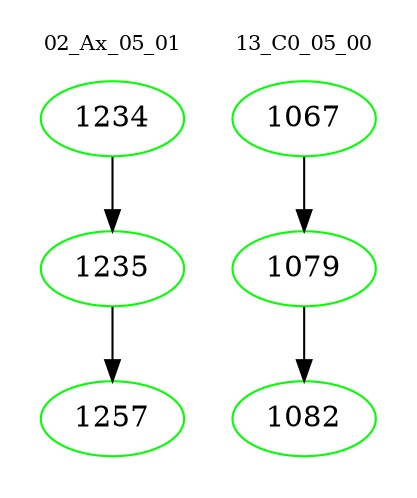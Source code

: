 digraph{
subgraph cluster_0 {
color = white
label = "02_Ax_05_01";
fontsize=10;
T0_1234 [label="1234", color="green"]
T0_1234 -> T0_1235 [color="black"]
T0_1235 [label="1235", color="green"]
T0_1235 -> T0_1257 [color="black"]
T0_1257 [label="1257", color="green"]
}
subgraph cluster_1 {
color = white
label = "13_C0_05_00";
fontsize=10;
T1_1067 [label="1067", color="green"]
T1_1067 -> T1_1079 [color="black"]
T1_1079 [label="1079", color="green"]
T1_1079 -> T1_1082 [color="black"]
T1_1082 [label="1082", color="green"]
}
}
